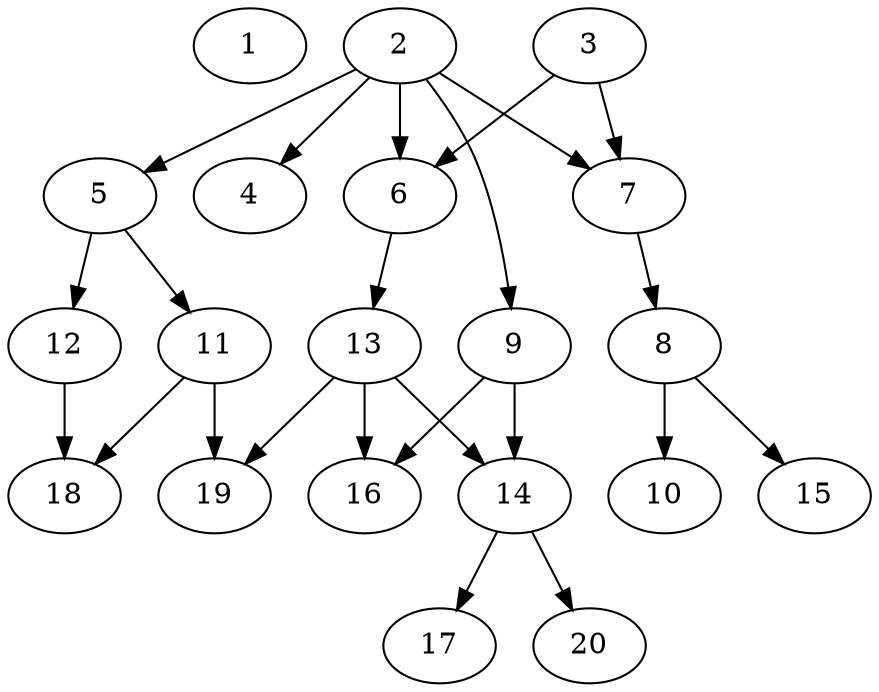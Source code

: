 // DAG automatically generated by daggen at Thu Feb 29 17:35:00 2024
// daggen-master/daggen -n 20 --fat 0.5 --density 0.5 --regular 0.5 --jump 2 --minalpha 20 --maxalpha 50 --dot -o dags/sim_1.dot 
digraph G {
  1 [size="18145986747", alpha="34.84"]
  2 [size="134217728000", alpha="36.35"]
  2 -> 4 [size ="209715200"]
  2 -> 5 [size ="209715200"]
  2 -> 6 [size ="209715200"]
  2 -> 7 [size ="209715200"]
  2 -> 9 [size ="209715200"]
  3 [size="685961418428", alpha="28.81"]
  3 -> 6 [size ="536870912"]
  3 -> 7 [size ="536870912"]
  4 [size="134217728000", alpha="20.35"]
  5 [size="4769565316", alpha="38.77"]
  5 -> 11 [size ="134217728"]
  5 -> 12 [size ="134217728"]
  6 [size="399740091316", alpha="25.56"]
  6 -> 13 [size ="411041792"]
  7 [size="782757789696", alpha="35.60"]
  7 -> 8 [size ="679477248"]
  8 [size="26908824786", alpha="27.16"]
  8 -> 10 [size ="536870912"]
  8 -> 15 [size ="536870912"]
  9 [size="549755813888", alpha="22.31"]
  9 -> 14 [size ="536870912"]
  9 -> 16 [size ="536870912"]
  10 [size="22145348975", alpha="40.03"]
  11 [size="961637489", alpha="33.58"]
  11 -> 18 [size ="33554432"]
  11 -> 19 [size ="33554432"]
  12 [size="773405930566", alpha="22.75"]
  12 -> 18 [size ="679477248"]
  13 [size="28991029248", alpha="42.10"]
  13 -> 14 [size ="75497472"]
  13 -> 16 [size ="75497472"]
  13 -> 19 [size ="75497472"]
  14 [size="53663660591", alpha="20.62"]
  14 -> 17 [size ="75497472"]
  14 -> 20 [size ="75497472"]
  15 [size="215888269442", alpha="31.18"]
  16 [size="1073741824000", alpha="39.73"]
  17 [size="87984896940", alpha="27.73"]
  18 [size="15014713606", alpha="42.10"]
  19 [size="804748782032", alpha="36.94"]
  20 [size="231928233984", alpha="39.08"]
}

